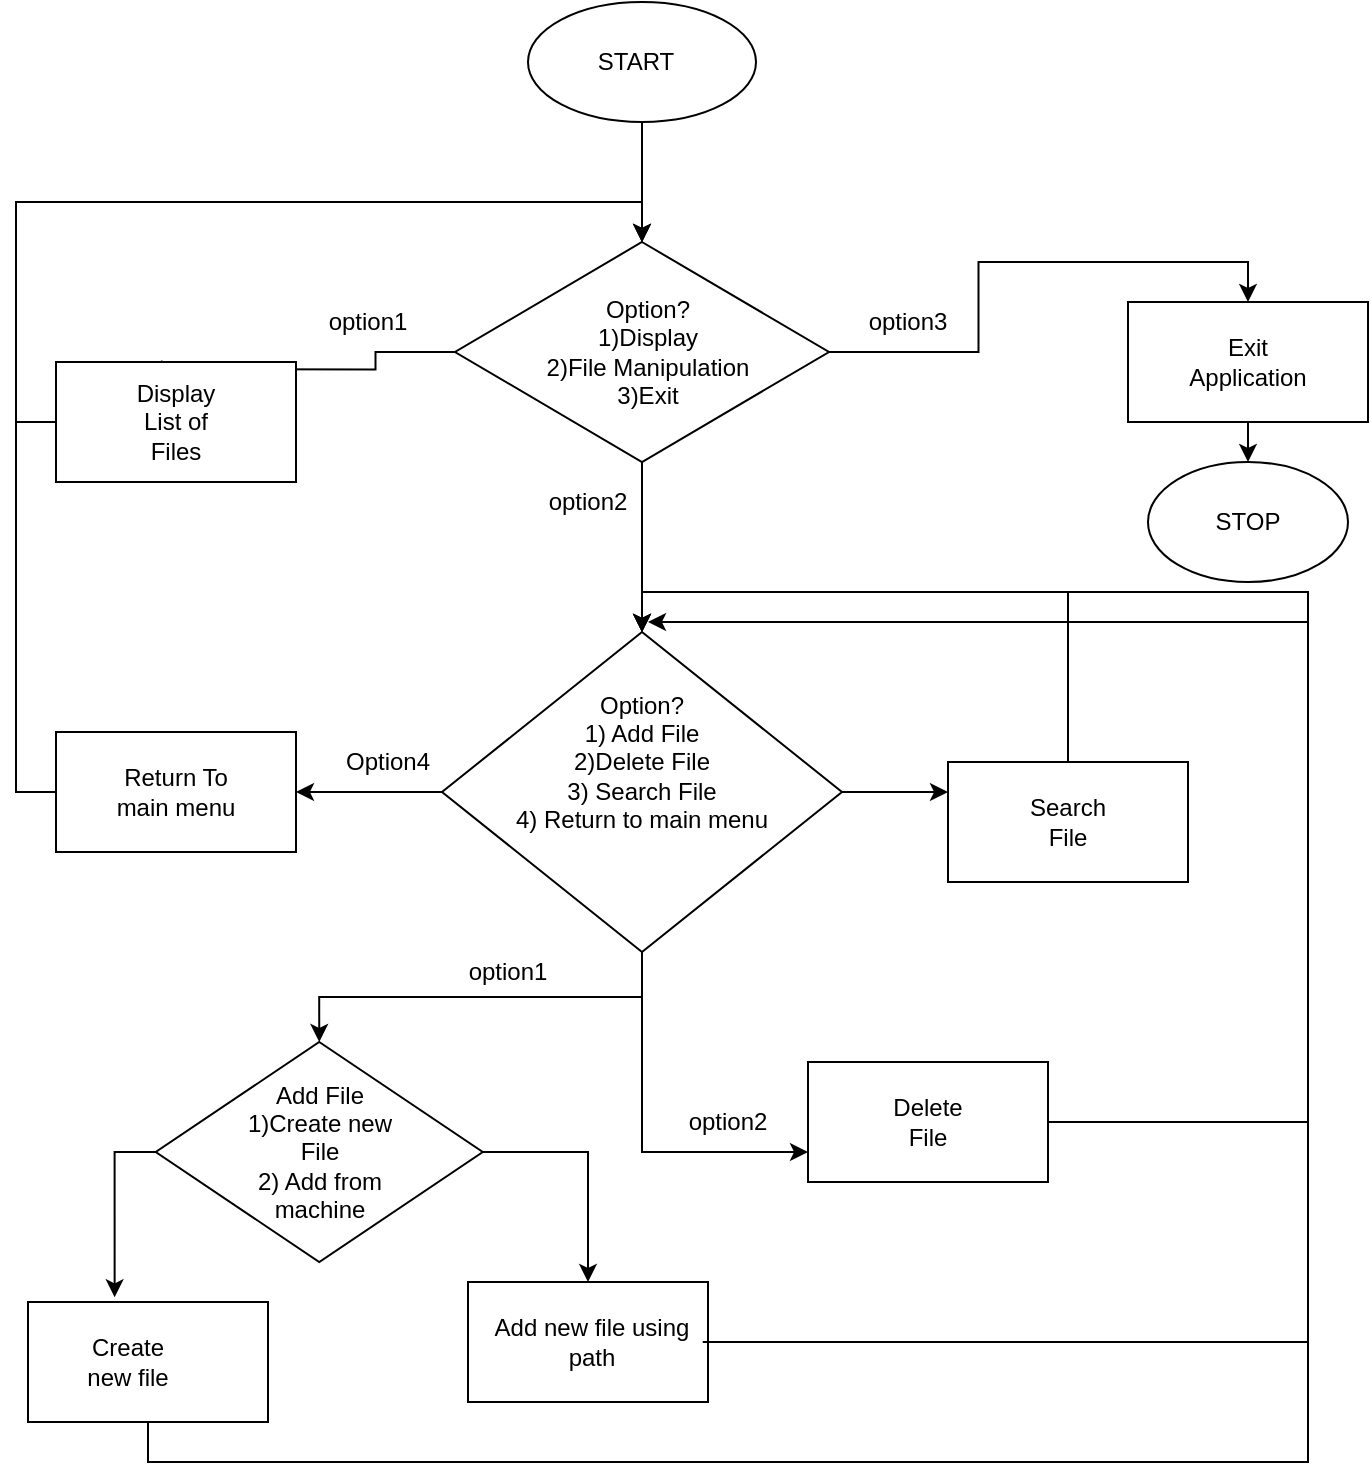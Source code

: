<mxfile version="13.3.5" type="device"><diagram id="C5RBs43oDa-KdzZeNtuy" name="Page-1"><mxGraphModel dx="1564" dy="776" grid="1" gridSize="10" guides="1" tooltips="1" connect="1" arrows="1" fold="1" page="1" pageScale="1" pageWidth="827" pageHeight="1169" math="0" shadow="0"><root><mxCell id="WIyWlLk6GJQsqaUBKTNV-0"/><mxCell id="WIyWlLk6GJQsqaUBKTNV-1" parent="WIyWlLk6GJQsqaUBKTNV-0"/><mxCell id="skp9nK7JhIb_8rsJrG8n-10" style="edgeStyle=orthogonalEdgeStyle;rounded=0;orthogonalLoop=1;jettySize=auto;html=1;exitX=0.5;exitY=1;exitDx=0;exitDy=0;" edge="1" parent="WIyWlLk6GJQsqaUBKTNV-1" source="skp9nK7JhIb_8rsJrG8n-0" target="skp9nK7JhIb_8rsJrG8n-3"><mxGeometry relative="1" as="geometry"/></mxCell><mxCell id="skp9nK7JhIb_8rsJrG8n-0" value="" style="ellipse;whiteSpace=wrap;html=1;" vertex="1" parent="WIyWlLk6GJQsqaUBKTNV-1"><mxGeometry x="360" y="240" width="114" height="60" as="geometry"/></mxCell><mxCell id="skp9nK7JhIb_8rsJrG8n-2" value="START" style="text;html=1;strokeColor=none;fillColor=none;align=center;verticalAlign=middle;whiteSpace=wrap;rounded=0;" vertex="1" parent="WIyWlLk6GJQsqaUBKTNV-1"><mxGeometry x="394" y="260" width="40" height="20" as="geometry"/></mxCell><mxCell id="skp9nK7JhIb_8rsJrG8n-15" style="edgeStyle=orthogonalEdgeStyle;rounded=0;orthogonalLoop=1;jettySize=auto;html=1;exitX=0;exitY=0.5;exitDx=0;exitDy=0;entryX=0.367;entryY=0.061;entryDx=0;entryDy=0;entryPerimeter=0;" edge="1" parent="WIyWlLk6GJQsqaUBKTNV-1" source="skp9nK7JhIb_8rsJrG8n-3" target="skp9nK7JhIb_8rsJrG8n-11"><mxGeometry relative="1" as="geometry"/></mxCell><mxCell id="skp9nK7JhIb_8rsJrG8n-17" style="edgeStyle=orthogonalEdgeStyle;rounded=0;orthogonalLoop=1;jettySize=auto;html=1;exitX=1;exitY=0.5;exitDx=0;exitDy=0;entryX=0.5;entryY=0;entryDx=0;entryDy=0;" edge="1" parent="WIyWlLk6GJQsqaUBKTNV-1" source="skp9nK7JhIb_8rsJrG8n-3" target="skp9nK7JhIb_8rsJrG8n-12"><mxGeometry relative="1" as="geometry"/></mxCell><mxCell id="skp9nK7JhIb_8rsJrG8n-21" style="edgeStyle=orthogonalEdgeStyle;rounded=0;orthogonalLoop=1;jettySize=auto;html=1;exitX=0.5;exitY=1;exitDx=0;exitDy=0;entryX=0.5;entryY=0;entryDx=0;entryDy=0;" edge="1" parent="WIyWlLk6GJQsqaUBKTNV-1" source="skp9nK7JhIb_8rsJrG8n-3" target="skp9nK7JhIb_8rsJrG8n-18"><mxGeometry relative="1" as="geometry"/></mxCell><mxCell id="skp9nK7JhIb_8rsJrG8n-3" value="" style="rhombus;whiteSpace=wrap;html=1;" vertex="1" parent="WIyWlLk6GJQsqaUBKTNV-1"><mxGeometry x="323.5" y="360" width="187" height="110" as="geometry"/></mxCell><mxCell id="skp9nK7JhIb_8rsJrG8n-31" style="edgeStyle=orthogonalEdgeStyle;rounded=0;orthogonalLoop=1;jettySize=auto;html=1;exitX=0;exitY=0.5;exitDx=0;exitDy=0;entryX=0.5;entryY=0;entryDx=0;entryDy=0;" edge="1" parent="WIyWlLk6GJQsqaUBKTNV-1" source="skp9nK7JhIb_8rsJrG8n-11" target="skp9nK7JhIb_8rsJrG8n-3"><mxGeometry relative="1" as="geometry"/></mxCell><mxCell id="skp9nK7JhIb_8rsJrG8n-11" value="" style="rounded=0;whiteSpace=wrap;html=1;" vertex="1" parent="WIyWlLk6GJQsqaUBKTNV-1"><mxGeometry x="124" y="420" width="120" height="60" as="geometry"/></mxCell><mxCell id="skp9nK7JhIb_8rsJrG8n-36" style="edgeStyle=orthogonalEdgeStyle;rounded=0;orthogonalLoop=1;jettySize=auto;html=1;exitX=0.5;exitY=1;exitDx=0;exitDy=0;entryX=0.5;entryY=0;entryDx=0;entryDy=0;" edge="1" parent="WIyWlLk6GJQsqaUBKTNV-1" source="skp9nK7JhIb_8rsJrG8n-12" target="skp9nK7JhIb_8rsJrG8n-34"><mxGeometry relative="1" as="geometry"/></mxCell><mxCell id="skp9nK7JhIb_8rsJrG8n-12" value="" style="rounded=0;whiteSpace=wrap;html=1;" vertex="1" parent="WIyWlLk6GJQsqaUBKTNV-1"><mxGeometry x="660" y="390" width="120" height="60" as="geometry"/></mxCell><mxCell id="skp9nK7JhIb_8rsJrG8n-14" value="Option?&lt;br&gt;1)Display&lt;br&gt;2)File Manipulation&lt;br&gt;3)Exit" style="text;html=1;strokeColor=none;fillColor=none;align=center;verticalAlign=middle;whiteSpace=wrap;rounded=0;" vertex="1" parent="WIyWlLk6GJQsqaUBKTNV-1"><mxGeometry x="360" y="370" width="120" height="90" as="geometry"/></mxCell><mxCell id="skp9nK7JhIb_8rsJrG8n-51" style="edgeStyle=orthogonalEdgeStyle;rounded=0;orthogonalLoop=1;jettySize=auto;html=1;exitX=0;exitY=0.5;exitDx=0;exitDy=0;entryX=1;entryY=0.5;entryDx=0;entryDy=0;" edge="1" parent="WIyWlLk6GJQsqaUBKTNV-1" source="skp9nK7JhIb_8rsJrG8n-18" target="skp9nK7JhIb_8rsJrG8n-45"><mxGeometry relative="1" as="geometry"/></mxCell><mxCell id="skp9nK7JhIb_8rsJrG8n-59" style="edgeStyle=orthogonalEdgeStyle;rounded=0;orthogonalLoop=1;jettySize=auto;html=1;exitX=0.5;exitY=1;exitDx=0;exitDy=0;entryX=0;entryY=0.75;entryDx=0;entryDy=0;" edge="1" parent="WIyWlLk6GJQsqaUBKTNV-1" source="skp9nK7JhIb_8rsJrG8n-18" target="skp9nK7JhIb_8rsJrG8n-47"><mxGeometry relative="1" as="geometry"/></mxCell><mxCell id="skp9nK7JhIb_8rsJrG8n-61" style="edgeStyle=orthogonalEdgeStyle;rounded=0;orthogonalLoop=1;jettySize=auto;html=1;exitX=1;exitY=0.5;exitDx=0;exitDy=0;entryX=0;entryY=0.25;entryDx=0;entryDy=0;" edge="1" parent="WIyWlLk6GJQsqaUBKTNV-1" source="skp9nK7JhIb_8rsJrG8n-18" target="skp9nK7JhIb_8rsJrG8n-48"><mxGeometry relative="1" as="geometry"/></mxCell><mxCell id="skp9nK7JhIb_8rsJrG8n-67" style="edgeStyle=orthogonalEdgeStyle;rounded=0;orthogonalLoop=1;jettySize=auto;html=1;exitX=0.5;exitY=1;exitDx=0;exitDy=0;entryX=0.5;entryY=0;entryDx=0;entryDy=0;" edge="1" parent="WIyWlLk6GJQsqaUBKTNV-1" source="skp9nK7JhIb_8rsJrG8n-18" target="skp9nK7JhIb_8rsJrG8n-70"><mxGeometry relative="1" as="geometry"><mxPoint x="323.5" y="785" as="targetPoint"/></mxGeometry></mxCell><mxCell id="skp9nK7JhIb_8rsJrG8n-18" value="" style="rhombus;whiteSpace=wrap;html=1;" vertex="1" parent="WIyWlLk6GJQsqaUBKTNV-1"><mxGeometry x="317" y="555" width="200" height="160" as="geometry"/></mxCell><mxCell id="skp9nK7JhIb_8rsJrG8n-22" value="option1" style="text;html=1;strokeColor=none;fillColor=none;align=center;verticalAlign=middle;whiteSpace=wrap;rounded=0;" vertex="1" parent="WIyWlLk6GJQsqaUBKTNV-1"><mxGeometry x="260" y="390" width="40" height="20" as="geometry"/></mxCell><mxCell id="skp9nK7JhIb_8rsJrG8n-23" value="option2" style="text;html=1;strokeColor=none;fillColor=none;align=center;verticalAlign=middle;whiteSpace=wrap;rounded=0;" vertex="1" parent="WIyWlLk6GJQsqaUBKTNV-1"><mxGeometry x="370" y="480" width="40" height="20" as="geometry"/></mxCell><mxCell id="skp9nK7JhIb_8rsJrG8n-24" value="Display List of Files" style="text;html=1;strokeColor=none;fillColor=none;align=center;verticalAlign=middle;whiteSpace=wrap;rounded=0;" vertex="1" parent="WIyWlLk6GJQsqaUBKTNV-1"><mxGeometry x="163.5" y="440" width="40" height="20" as="geometry"/></mxCell><mxCell id="skp9nK7JhIb_8rsJrG8n-32" value="option3" style="text;html=1;strokeColor=none;fillColor=none;align=center;verticalAlign=middle;whiteSpace=wrap;rounded=0;" vertex="1" parent="WIyWlLk6GJQsqaUBKTNV-1"><mxGeometry x="530" y="390" width="40" height="20" as="geometry"/></mxCell><mxCell id="skp9nK7JhIb_8rsJrG8n-33" value="Exit Application" style="text;html=1;strokeColor=none;fillColor=none;align=center;verticalAlign=middle;whiteSpace=wrap;rounded=0;" vertex="1" parent="WIyWlLk6GJQsqaUBKTNV-1"><mxGeometry x="700" y="410" width="40" height="20" as="geometry"/></mxCell><mxCell id="skp9nK7JhIb_8rsJrG8n-34" value="" style="ellipse;whiteSpace=wrap;html=1;" vertex="1" parent="WIyWlLk6GJQsqaUBKTNV-1"><mxGeometry x="670" y="470" width="100" height="60" as="geometry"/></mxCell><mxCell id="skp9nK7JhIb_8rsJrG8n-35" value="STOP" style="text;html=1;strokeColor=none;fillColor=none;align=center;verticalAlign=middle;whiteSpace=wrap;rounded=0;" vertex="1" parent="WIyWlLk6GJQsqaUBKTNV-1"><mxGeometry x="700" y="490" width="40" height="20" as="geometry"/></mxCell><mxCell id="skp9nK7JhIb_8rsJrG8n-44" value="Option?&lt;br&gt;1) Add File&lt;br&gt;2)Delete File&lt;br&gt;3) Search File&lt;br&gt;4) Return to main menu" style="text;html=1;strokeColor=none;fillColor=none;align=center;verticalAlign=middle;whiteSpace=wrap;rounded=0;" vertex="1" parent="WIyWlLk6GJQsqaUBKTNV-1"><mxGeometry x="352" y="610" width="130" height="20" as="geometry"/></mxCell><mxCell id="skp9nK7JhIb_8rsJrG8n-58" style="edgeStyle=orthogonalEdgeStyle;rounded=0;orthogonalLoop=1;jettySize=auto;html=1;exitX=0;exitY=0.5;exitDx=0;exitDy=0;entryX=0.5;entryY=0;entryDx=0;entryDy=0;" edge="1" parent="WIyWlLk6GJQsqaUBKTNV-1" source="skp9nK7JhIb_8rsJrG8n-45" target="skp9nK7JhIb_8rsJrG8n-3"><mxGeometry relative="1" as="geometry"/></mxCell><mxCell id="skp9nK7JhIb_8rsJrG8n-45" value="" style="rounded=0;whiteSpace=wrap;html=1;" vertex="1" parent="WIyWlLk6GJQsqaUBKTNV-1"><mxGeometry x="124" y="605" width="120" height="60" as="geometry"/></mxCell><mxCell id="skp9nK7JhIb_8rsJrG8n-60" style="edgeStyle=orthogonalEdgeStyle;rounded=0;orthogonalLoop=1;jettySize=auto;html=1;exitX=1;exitY=0.5;exitDx=0;exitDy=0;entryX=0.5;entryY=0;entryDx=0;entryDy=0;" edge="1" parent="WIyWlLk6GJQsqaUBKTNV-1" source="skp9nK7JhIb_8rsJrG8n-47" target="skp9nK7JhIb_8rsJrG8n-18"><mxGeometry relative="1" as="geometry"><Array as="points"><mxPoint x="750" y="800"/><mxPoint x="750" y="535"/><mxPoint x="417" y="535"/></Array></mxGeometry></mxCell><mxCell id="skp9nK7JhIb_8rsJrG8n-47" value="" style="rounded=0;whiteSpace=wrap;html=1;" vertex="1" parent="WIyWlLk6GJQsqaUBKTNV-1"><mxGeometry x="500" y="770" width="120" height="60" as="geometry"/></mxCell><mxCell id="skp9nK7JhIb_8rsJrG8n-62" style="edgeStyle=orthogonalEdgeStyle;rounded=0;orthogonalLoop=1;jettySize=auto;html=1;exitX=0.5;exitY=0;exitDx=0;exitDy=0;entryX=0.5;entryY=0;entryDx=0;entryDy=0;" edge="1" parent="WIyWlLk6GJQsqaUBKTNV-1" source="skp9nK7JhIb_8rsJrG8n-48" target="skp9nK7JhIb_8rsJrG8n-18"><mxGeometry relative="1" as="geometry"/></mxCell><mxCell id="skp9nK7JhIb_8rsJrG8n-48" value="" style="rounded=0;whiteSpace=wrap;html=1;" vertex="1" parent="WIyWlLk6GJQsqaUBKTNV-1"><mxGeometry x="570" y="620" width="120" height="60" as="geometry"/></mxCell><mxCell id="skp9nK7JhIb_8rsJrG8n-49" value="Delete File" style="text;html=1;strokeColor=none;fillColor=none;align=center;verticalAlign=middle;whiteSpace=wrap;rounded=0;" vertex="1" parent="WIyWlLk6GJQsqaUBKTNV-1"><mxGeometry x="540" y="790" width="40" height="20" as="geometry"/></mxCell><mxCell id="skp9nK7JhIb_8rsJrG8n-54" value="Return To main menu" style="text;html=1;strokeColor=none;fillColor=none;align=center;verticalAlign=middle;whiteSpace=wrap;rounded=0;" vertex="1" parent="WIyWlLk6GJQsqaUBKTNV-1"><mxGeometry x="152.25" y="625" width="63.5" height="20" as="geometry"/></mxCell><mxCell id="skp9nK7JhIb_8rsJrG8n-55" value="Option4" style="text;html=1;strokeColor=none;fillColor=none;align=center;verticalAlign=middle;whiteSpace=wrap;rounded=0;" vertex="1" parent="WIyWlLk6GJQsqaUBKTNV-1"><mxGeometry x="270" y="610" width="40" height="20" as="geometry"/></mxCell><mxCell id="skp9nK7JhIb_8rsJrG8n-63" value="Search File" style="text;html=1;strokeColor=none;fillColor=none;align=center;verticalAlign=middle;whiteSpace=wrap;rounded=0;" vertex="1" parent="WIyWlLk6GJQsqaUBKTNV-1"><mxGeometry x="610" y="640" width="40" height="20" as="geometry"/></mxCell><mxCell id="skp9nK7JhIb_8rsJrG8n-64" value="option2" style="text;html=1;strokeColor=none;fillColor=none;align=center;verticalAlign=middle;whiteSpace=wrap;rounded=0;" vertex="1" parent="WIyWlLk6GJQsqaUBKTNV-1"><mxGeometry x="440" y="790" width="40" height="20" as="geometry"/></mxCell><mxCell id="skp9nK7JhIb_8rsJrG8n-68" value="option1" style="text;html=1;strokeColor=none;fillColor=none;align=center;verticalAlign=middle;whiteSpace=wrap;rounded=0;" vertex="1" parent="WIyWlLk6GJQsqaUBKTNV-1"><mxGeometry x="330" y="715" width="40" height="20" as="geometry"/></mxCell><mxCell id="skp9nK7JhIb_8rsJrG8n-79" style="edgeStyle=orthogonalEdgeStyle;rounded=0;orthogonalLoop=1;jettySize=auto;html=1;exitX=0;exitY=0.5;exitDx=0;exitDy=0;entryX=0.361;entryY=-0.039;entryDx=0;entryDy=0;entryPerimeter=0;" edge="1" parent="WIyWlLk6GJQsqaUBKTNV-1" source="skp9nK7JhIb_8rsJrG8n-70" target="skp9nK7JhIb_8rsJrG8n-74"><mxGeometry relative="1" as="geometry"/></mxCell><mxCell id="skp9nK7JhIb_8rsJrG8n-80" style="edgeStyle=orthogonalEdgeStyle;rounded=0;orthogonalLoop=1;jettySize=auto;html=1;exitX=1;exitY=0.5;exitDx=0;exitDy=0;entryX=0.5;entryY=0;entryDx=0;entryDy=0;" edge="1" parent="WIyWlLk6GJQsqaUBKTNV-1" source="skp9nK7JhIb_8rsJrG8n-70" target="skp9nK7JhIb_8rsJrG8n-75"><mxGeometry relative="1" as="geometry"/></mxCell><mxCell id="skp9nK7JhIb_8rsJrG8n-70" value="" style="rhombus;whiteSpace=wrap;html=1;" vertex="1" parent="WIyWlLk6GJQsqaUBKTNV-1"><mxGeometry x="173.88" y="760" width="163.5" height="110" as="geometry"/></mxCell><mxCell id="skp9nK7JhIb_8rsJrG8n-73" value="Add File&lt;br&gt;1)Create new File&lt;br&gt;2) Add from machine" style="text;html=1;strokeColor=none;fillColor=none;align=center;verticalAlign=middle;whiteSpace=wrap;rounded=0;" vertex="1" parent="WIyWlLk6GJQsqaUBKTNV-1"><mxGeometry x="215.63" y="805" width="80" height="20" as="geometry"/></mxCell><mxCell id="skp9nK7JhIb_8rsJrG8n-81" style="edgeStyle=orthogonalEdgeStyle;rounded=0;orthogonalLoop=1;jettySize=auto;html=1;exitX=0.5;exitY=1;exitDx=0;exitDy=0;" edge="1" parent="WIyWlLk6GJQsqaUBKTNV-1" source="skp9nK7JhIb_8rsJrG8n-74"><mxGeometry relative="1" as="geometry"><mxPoint x="420" y="550" as="targetPoint"/><Array as="points"><mxPoint x="170" y="970"/><mxPoint x="750" y="970"/><mxPoint x="750" y="550"/></Array></mxGeometry></mxCell><mxCell id="skp9nK7JhIb_8rsJrG8n-74" value="" style="rounded=0;whiteSpace=wrap;html=1;" vertex="1" parent="WIyWlLk6GJQsqaUBKTNV-1"><mxGeometry x="110" y="890" width="120" height="60" as="geometry"/></mxCell><mxCell id="skp9nK7JhIb_8rsJrG8n-75" value="" style="rounded=0;whiteSpace=wrap;html=1;" vertex="1" parent="WIyWlLk6GJQsqaUBKTNV-1"><mxGeometry x="330" y="880" width="120" height="60" as="geometry"/></mxCell><mxCell id="skp9nK7JhIb_8rsJrG8n-76" value="Create new file" style="text;html=1;strokeColor=none;fillColor=none;align=center;verticalAlign=middle;whiteSpace=wrap;rounded=0;" vertex="1" parent="WIyWlLk6GJQsqaUBKTNV-1"><mxGeometry x="130" y="910" width="60" height="20" as="geometry"/></mxCell><mxCell id="skp9nK7JhIb_8rsJrG8n-82" style="edgeStyle=orthogonalEdgeStyle;rounded=0;orthogonalLoop=1;jettySize=auto;html=1;exitX=1;exitY=0.5;exitDx=0;exitDy=0;entryX=0.5;entryY=0;entryDx=0;entryDy=0;" edge="1" parent="WIyWlLk6GJQsqaUBKTNV-1" source="skp9nK7JhIb_8rsJrG8n-77" target="skp9nK7JhIb_8rsJrG8n-18"><mxGeometry relative="1" as="geometry"><Array as="points"><mxPoint x="750" y="910"/><mxPoint x="750" y="535"/><mxPoint x="417" y="535"/></Array></mxGeometry></mxCell><mxCell id="skp9nK7JhIb_8rsJrG8n-77" value="Add new file using path" style="text;html=1;strokeColor=none;fillColor=none;align=center;verticalAlign=middle;whiteSpace=wrap;rounded=0;" vertex="1" parent="WIyWlLk6GJQsqaUBKTNV-1"><mxGeometry x="337.38" y="900" width="110" height="20" as="geometry"/></mxCell></root></mxGraphModel></diagram></mxfile>
